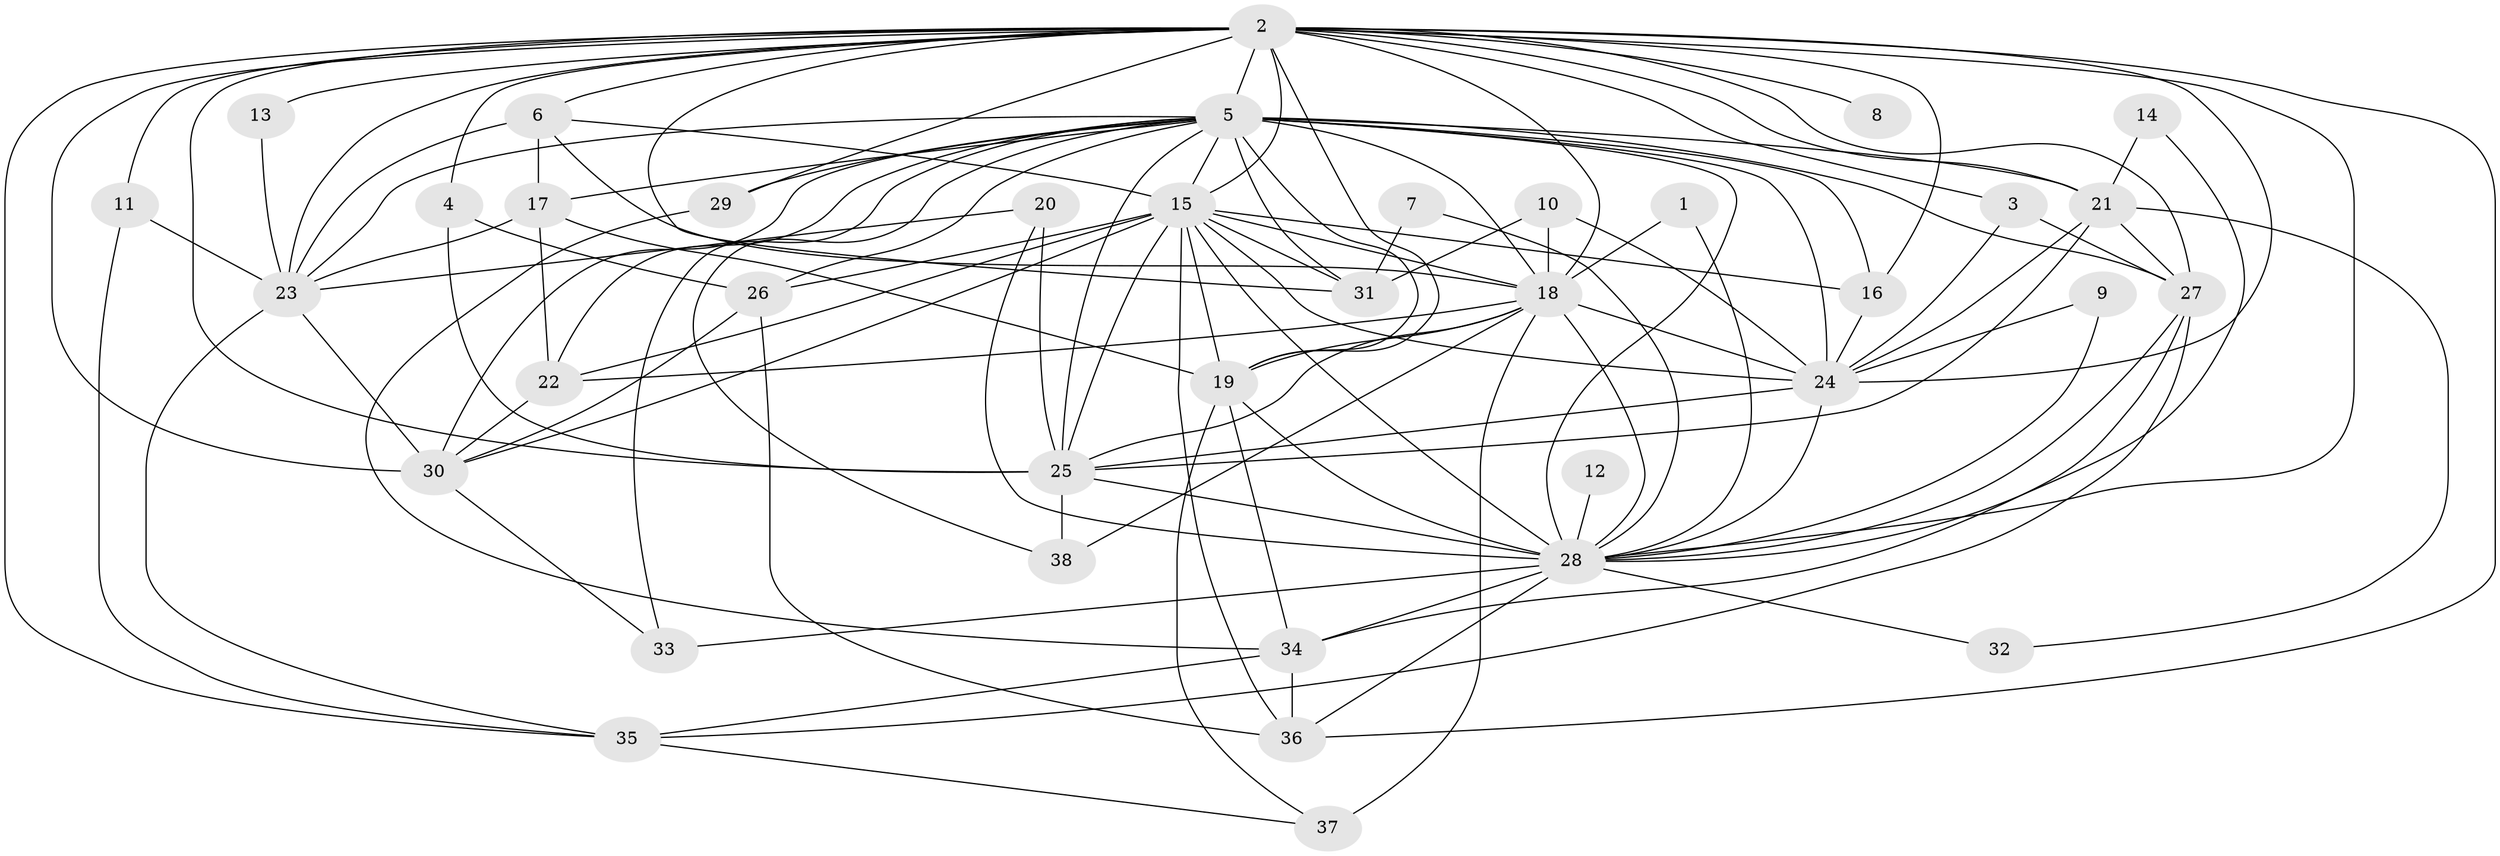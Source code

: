 // original degree distribution, {24: 0.015873015873015872, 17: 0.007936507936507936, 39: 0.007936507936507936, 18: 0.007936507936507936, 13: 0.007936507936507936, 20: 0.007936507936507936, 16: 0.007936507936507936, 23: 0.007936507936507936, 31: 0.007936507936507936, 5: 0.047619047619047616, 8: 0.015873015873015872, 4: 0.047619047619047616, 3: 0.16666666666666666, 2: 0.5873015873015873, 6: 0.03968253968253968, 11: 0.007936507936507936, 7: 0.007936507936507936}
// Generated by graph-tools (version 1.1) at 2025/36/03/04/25 23:36:17]
// undirected, 38 vertices, 116 edges
graph export_dot {
  node [color=gray90,style=filled];
  1;
  2;
  3;
  4;
  5;
  6;
  7;
  8;
  9;
  10;
  11;
  12;
  13;
  14;
  15;
  16;
  17;
  18;
  19;
  20;
  21;
  22;
  23;
  24;
  25;
  26;
  27;
  28;
  29;
  30;
  31;
  32;
  33;
  34;
  35;
  36;
  37;
  38;
  1 -- 18 [weight=1.0];
  1 -- 28 [weight=1.0];
  2 -- 3 [weight=1.0];
  2 -- 4 [weight=1.0];
  2 -- 5 [weight=7.0];
  2 -- 6 [weight=1.0];
  2 -- 8 [weight=1.0];
  2 -- 11 [weight=1.0];
  2 -- 13 [weight=1.0];
  2 -- 15 [weight=3.0];
  2 -- 16 [weight=2.0];
  2 -- 18 [weight=5.0];
  2 -- 19 [weight=1.0];
  2 -- 21 [weight=1.0];
  2 -- 23 [weight=3.0];
  2 -- 24 [weight=2.0];
  2 -- 25 [weight=4.0];
  2 -- 27 [weight=2.0];
  2 -- 28 [weight=4.0];
  2 -- 29 [weight=1.0];
  2 -- 30 [weight=1.0];
  2 -- 31 [weight=2.0];
  2 -- 35 [weight=1.0];
  2 -- 36 [weight=1.0];
  3 -- 24 [weight=1.0];
  3 -- 27 [weight=1.0];
  4 -- 25 [weight=1.0];
  4 -- 26 [weight=1.0];
  5 -- 15 [weight=3.0];
  5 -- 16 [weight=1.0];
  5 -- 17 [weight=2.0];
  5 -- 18 [weight=3.0];
  5 -- 19 [weight=1.0];
  5 -- 21 [weight=4.0];
  5 -- 22 [weight=2.0];
  5 -- 23 [weight=1.0];
  5 -- 24 [weight=5.0];
  5 -- 25 [weight=3.0];
  5 -- 26 [weight=1.0];
  5 -- 27 [weight=1.0];
  5 -- 28 [weight=3.0];
  5 -- 29 [weight=1.0];
  5 -- 30 [weight=1.0];
  5 -- 31 [weight=1.0];
  5 -- 33 [weight=2.0];
  5 -- 38 [weight=1.0];
  6 -- 15 [weight=1.0];
  6 -- 17 [weight=1.0];
  6 -- 18 [weight=1.0];
  6 -- 23 [weight=1.0];
  7 -- 28 [weight=1.0];
  7 -- 31 [weight=1.0];
  9 -- 24 [weight=2.0];
  9 -- 28 [weight=1.0];
  10 -- 18 [weight=1.0];
  10 -- 24 [weight=1.0];
  10 -- 31 [weight=1.0];
  11 -- 23 [weight=1.0];
  11 -- 35 [weight=1.0];
  12 -- 28 [weight=1.0];
  13 -- 23 [weight=1.0];
  14 -- 21 [weight=1.0];
  14 -- 28 [weight=1.0];
  15 -- 16 [weight=1.0];
  15 -- 18 [weight=3.0];
  15 -- 19 [weight=1.0];
  15 -- 22 [weight=1.0];
  15 -- 24 [weight=3.0];
  15 -- 25 [weight=1.0];
  15 -- 26 [weight=1.0];
  15 -- 28 [weight=2.0];
  15 -- 30 [weight=1.0];
  15 -- 31 [weight=3.0];
  15 -- 36 [weight=2.0];
  16 -- 24 [weight=1.0];
  17 -- 19 [weight=1.0];
  17 -- 22 [weight=1.0];
  17 -- 23 [weight=1.0];
  18 -- 19 [weight=1.0];
  18 -- 22 [weight=1.0];
  18 -- 24 [weight=2.0];
  18 -- 25 [weight=2.0];
  18 -- 28 [weight=2.0];
  18 -- 37 [weight=2.0];
  18 -- 38 [weight=1.0];
  19 -- 28 [weight=3.0];
  19 -- 34 [weight=1.0];
  19 -- 37 [weight=1.0];
  20 -- 23 [weight=1.0];
  20 -- 25 [weight=1.0];
  20 -- 28 [weight=1.0];
  21 -- 24 [weight=2.0];
  21 -- 25 [weight=1.0];
  21 -- 27 [weight=1.0];
  21 -- 32 [weight=1.0];
  22 -- 30 [weight=1.0];
  23 -- 30 [weight=1.0];
  23 -- 35 [weight=1.0];
  24 -- 25 [weight=1.0];
  24 -- 28 [weight=2.0];
  25 -- 28 [weight=2.0];
  25 -- 38 [weight=1.0];
  26 -- 30 [weight=1.0];
  26 -- 36 [weight=1.0];
  27 -- 28 [weight=1.0];
  27 -- 34 [weight=1.0];
  27 -- 35 [weight=1.0];
  28 -- 32 [weight=1.0];
  28 -- 33 [weight=1.0];
  28 -- 34 [weight=1.0];
  28 -- 36 [weight=2.0];
  29 -- 34 [weight=1.0];
  30 -- 33 [weight=1.0];
  34 -- 35 [weight=1.0];
  34 -- 36 [weight=1.0];
  35 -- 37 [weight=1.0];
}
